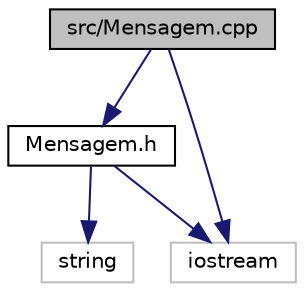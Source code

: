 digraph "src/Mensagem.cpp"
{
 // LATEX_PDF_SIZE
  edge [fontname="Helvetica",fontsize="10",labelfontname="Helvetica",labelfontsize="10"];
  node [fontname="Helvetica",fontsize="10",shape=record];
  Node1 [label="src/Mensagem.cpp",height=0.2,width=0.4,color="black", fillcolor="grey75", style="filled", fontcolor="black",tooltip="Implementação dos métodos da classe Mensagem."];
  Node1 -> Node2 [color="midnightblue",fontsize="10",style="solid"];
  Node2 [label="Mensagem.h",height=0.2,width=0.4,color="black", fillcolor="white", style="filled",URL="$Mensagem_8h.html",tooltip="Definição da classe Mensagem."];
  Node2 -> Node3 [color="midnightblue",fontsize="10",style="solid"];
  Node3 [label="string",height=0.2,width=0.4,color="grey75", fillcolor="white", style="filled",tooltip=" "];
  Node2 -> Node4 [color="midnightblue",fontsize="10",style="solid"];
  Node4 [label="iostream",height=0.2,width=0.4,color="grey75", fillcolor="white", style="filled",tooltip=" "];
  Node1 -> Node4 [color="midnightblue",fontsize="10",style="solid"];
}

